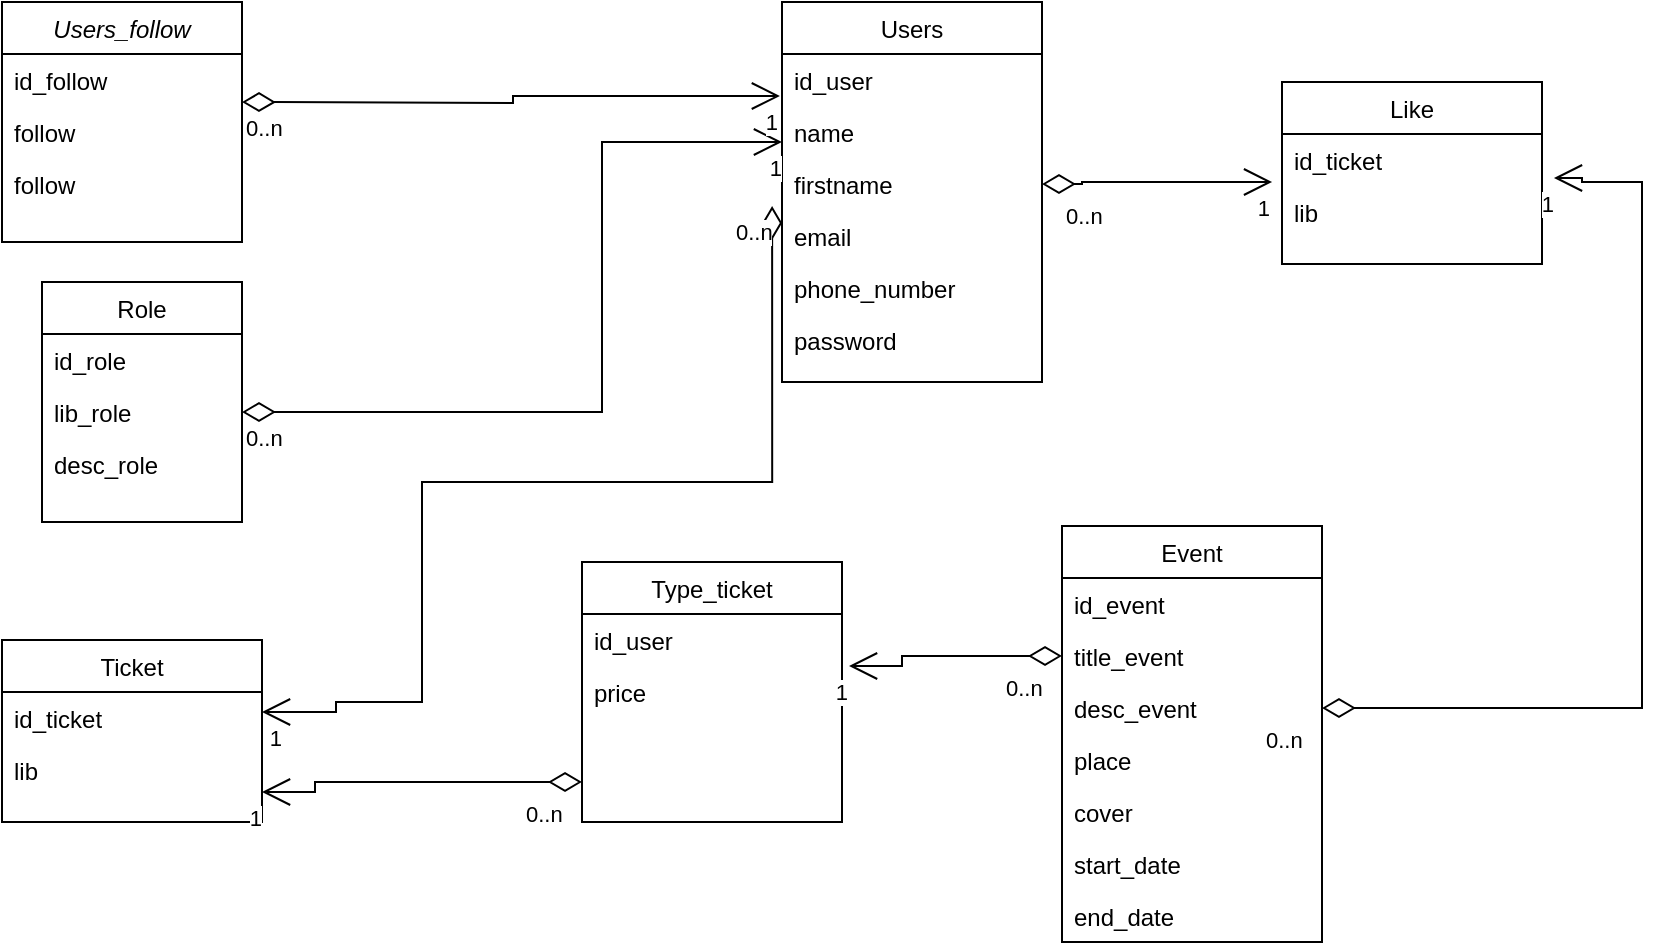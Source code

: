 <mxfile version="20.8.1" type="github">
  <diagram id="C5RBs43oDa-KdzZeNtuy" name="Page-1">
    <mxGraphModel dx="880" dy="456" grid="1" gridSize="10" guides="1" tooltips="1" connect="1" arrows="1" fold="1" page="1" pageScale="1" pageWidth="827" pageHeight="1169" math="0" shadow="0">
      <root>
        <mxCell id="WIyWlLk6GJQsqaUBKTNV-0" />
        <mxCell id="WIyWlLk6GJQsqaUBKTNV-1" parent="WIyWlLk6GJQsqaUBKTNV-0" />
        <mxCell id="zkfFHV4jXpPFQw0GAbJ--0" value="Users_follow" style="swimlane;fontStyle=2;align=center;verticalAlign=top;childLayout=stackLayout;horizontal=1;startSize=26;horizontalStack=0;resizeParent=1;resizeLast=0;collapsible=1;marginBottom=0;rounded=0;shadow=0;strokeWidth=1;" parent="WIyWlLk6GJQsqaUBKTNV-1" vertex="1">
          <mxGeometry x="70" y="30" width="120" height="120" as="geometry">
            <mxRectangle x="230" y="140" width="160" height="26" as="alternateBounds" />
          </mxGeometry>
        </mxCell>
        <mxCell id="zkfFHV4jXpPFQw0GAbJ--1" value="id_follow" style="text;align=left;verticalAlign=top;spacingLeft=4;spacingRight=4;overflow=hidden;rotatable=0;points=[[0,0.5],[1,0.5]];portConstraint=eastwest;" parent="zkfFHV4jXpPFQw0GAbJ--0" vertex="1">
          <mxGeometry y="26" width="120" height="26" as="geometry" />
        </mxCell>
        <mxCell id="zkfFHV4jXpPFQw0GAbJ--2" value="follow" style="text;align=left;verticalAlign=top;spacingLeft=4;spacingRight=4;overflow=hidden;rotatable=0;points=[[0,0.5],[1,0.5]];portConstraint=eastwest;rounded=0;shadow=0;html=0;" parent="zkfFHV4jXpPFQw0GAbJ--0" vertex="1">
          <mxGeometry y="52" width="120" height="26" as="geometry" />
        </mxCell>
        <mxCell id="JeU_PXXNSr5-9UUqcHOH-16" value="follow" style="text;align=left;verticalAlign=top;spacingLeft=4;spacingRight=4;overflow=hidden;rotatable=0;points=[[0,0.5],[1,0.5]];portConstraint=eastwest;rounded=0;shadow=0;html=0;" vertex="1" parent="zkfFHV4jXpPFQw0GAbJ--0">
          <mxGeometry y="78" width="120" height="26" as="geometry" />
        </mxCell>
        <mxCell id="zkfFHV4jXpPFQw0GAbJ--6" value="Role" style="swimlane;fontStyle=0;align=center;verticalAlign=top;childLayout=stackLayout;horizontal=1;startSize=26;horizontalStack=0;resizeParent=1;resizeLast=0;collapsible=1;marginBottom=0;rounded=0;shadow=0;strokeWidth=1;" parent="WIyWlLk6GJQsqaUBKTNV-1" vertex="1">
          <mxGeometry x="90" y="170" width="100" height="120" as="geometry">
            <mxRectangle x="130" y="380" width="160" height="26" as="alternateBounds" />
          </mxGeometry>
        </mxCell>
        <mxCell id="zkfFHV4jXpPFQw0GAbJ--7" value="id_role" style="text;align=left;verticalAlign=top;spacingLeft=4;spacingRight=4;overflow=hidden;rotatable=0;points=[[0,0.5],[1,0.5]];portConstraint=eastwest;" parent="zkfFHV4jXpPFQw0GAbJ--6" vertex="1">
          <mxGeometry y="26" width="100" height="26" as="geometry" />
        </mxCell>
        <mxCell id="zkfFHV4jXpPFQw0GAbJ--8" value="lib_role" style="text;align=left;verticalAlign=top;spacingLeft=4;spacingRight=4;overflow=hidden;rotatable=0;points=[[0,0.5],[1,0.5]];portConstraint=eastwest;rounded=0;shadow=0;html=0;" parent="zkfFHV4jXpPFQw0GAbJ--6" vertex="1">
          <mxGeometry y="52" width="100" height="26" as="geometry" />
        </mxCell>
        <mxCell id="zkfFHV4jXpPFQw0GAbJ--11" value="desc_role" style="text;align=left;verticalAlign=top;spacingLeft=4;spacingRight=4;overflow=hidden;rotatable=0;points=[[0,0.5],[1,0.5]];portConstraint=eastwest;" parent="zkfFHV4jXpPFQw0GAbJ--6" vertex="1">
          <mxGeometry y="78" width="100" height="26" as="geometry" />
        </mxCell>
        <mxCell id="zkfFHV4jXpPFQw0GAbJ--17" value="Users" style="swimlane;fontStyle=0;align=center;verticalAlign=top;childLayout=stackLayout;horizontal=1;startSize=26;horizontalStack=0;resizeParent=1;resizeLast=0;collapsible=1;marginBottom=0;rounded=0;shadow=0;strokeWidth=1;" parent="WIyWlLk6GJQsqaUBKTNV-1" vertex="1">
          <mxGeometry x="460" y="30" width="130" height="190" as="geometry">
            <mxRectangle x="550" y="140" width="160" height="26" as="alternateBounds" />
          </mxGeometry>
        </mxCell>
        <mxCell id="zkfFHV4jXpPFQw0GAbJ--18" value="id_user" style="text;align=left;verticalAlign=top;spacingLeft=4;spacingRight=4;overflow=hidden;rotatable=0;points=[[0,0.5],[1,0.5]];portConstraint=eastwest;" parent="zkfFHV4jXpPFQw0GAbJ--17" vertex="1">
          <mxGeometry y="26" width="130" height="26" as="geometry" />
        </mxCell>
        <mxCell id="zkfFHV4jXpPFQw0GAbJ--19" value="name" style="text;align=left;verticalAlign=top;spacingLeft=4;spacingRight=4;overflow=hidden;rotatable=0;points=[[0,0.5],[1,0.5]];portConstraint=eastwest;rounded=0;shadow=0;html=0;" parent="zkfFHV4jXpPFQw0GAbJ--17" vertex="1">
          <mxGeometry y="52" width="130" height="26" as="geometry" />
        </mxCell>
        <mxCell id="zkfFHV4jXpPFQw0GAbJ--20" value="firstname" style="text;align=left;verticalAlign=top;spacingLeft=4;spacingRight=4;overflow=hidden;rotatable=0;points=[[0,0.5],[1,0.5]];portConstraint=eastwest;rounded=0;shadow=0;html=0;" parent="zkfFHV4jXpPFQw0GAbJ--17" vertex="1">
          <mxGeometry y="78" width="130" height="26" as="geometry" />
        </mxCell>
        <mxCell id="zkfFHV4jXpPFQw0GAbJ--21" value="email" style="text;align=left;verticalAlign=top;spacingLeft=4;spacingRight=4;overflow=hidden;rotatable=0;points=[[0,0.5],[1,0.5]];portConstraint=eastwest;rounded=0;shadow=0;html=0;" parent="zkfFHV4jXpPFQw0GAbJ--17" vertex="1">
          <mxGeometry y="104" width="130" height="26" as="geometry" />
        </mxCell>
        <mxCell id="zkfFHV4jXpPFQw0GAbJ--24" value="phone_number" style="text;align=left;verticalAlign=top;spacingLeft=4;spacingRight=4;overflow=hidden;rotatable=0;points=[[0,0.5],[1,0.5]];portConstraint=eastwest;" parent="zkfFHV4jXpPFQw0GAbJ--17" vertex="1">
          <mxGeometry y="130" width="130" height="26" as="geometry" />
        </mxCell>
        <mxCell id="zkfFHV4jXpPFQw0GAbJ--25" value="password" style="text;align=left;verticalAlign=top;spacingLeft=4;spacingRight=4;overflow=hidden;rotatable=0;points=[[0,0.5],[1,0.5]];portConstraint=eastwest;" parent="zkfFHV4jXpPFQw0GAbJ--17" vertex="1">
          <mxGeometry y="156" width="130" height="26" as="geometry" />
        </mxCell>
        <mxCell id="JeU_PXXNSr5-9UUqcHOH-13" value="" style="endArrow=open;html=1;endSize=12;startArrow=diamondThin;startSize=14;startFill=0;edgeStyle=orthogonalEdgeStyle;rounded=0;exitX=1;exitY=0.5;exitDx=0;exitDy=0;" edge="1" parent="WIyWlLk6GJQsqaUBKTNV-1" source="zkfFHV4jXpPFQw0GAbJ--8">
          <mxGeometry x="0.012" y="10" relative="1" as="geometry">
            <mxPoint x="270" y="240" as="sourcePoint" />
            <mxPoint x="460" y="100" as="targetPoint" />
            <Array as="points">
              <mxPoint x="370" y="235" />
              <mxPoint x="370" y="100" />
            </Array>
            <mxPoint as="offset" />
          </mxGeometry>
        </mxCell>
        <mxCell id="JeU_PXXNSr5-9UUqcHOH-14" value="0..n" style="edgeLabel;resizable=0;html=1;align=left;verticalAlign=top;strokeColor=default;" connectable="0" vertex="1" parent="JeU_PXXNSr5-9UUqcHOH-13">
          <mxGeometry x="-1" relative="1" as="geometry" />
        </mxCell>
        <mxCell id="JeU_PXXNSr5-9UUqcHOH-15" value="1" style="edgeLabel;resizable=0;html=1;align=right;verticalAlign=top;strokeColor=default;" connectable="0" vertex="1" parent="JeU_PXXNSr5-9UUqcHOH-13">
          <mxGeometry x="1" relative="1" as="geometry" />
        </mxCell>
        <mxCell id="JeU_PXXNSr5-9UUqcHOH-20" value="" style="endArrow=open;html=1;endSize=12;startArrow=diamondThin;startSize=14;startFill=0;edgeStyle=orthogonalEdgeStyle;rounded=0;entryX=-0.008;entryY=0.808;entryDx=0;entryDy=0;entryPerimeter=0;" edge="1" parent="WIyWlLk6GJQsqaUBKTNV-1" target="zkfFHV4jXpPFQw0GAbJ--18">
          <mxGeometry x="0.125" y="-3" relative="1" as="geometry">
            <mxPoint x="190" y="80" as="sourcePoint" />
            <mxPoint x="350" y="80" as="targetPoint" />
            <mxPoint as="offset" />
          </mxGeometry>
        </mxCell>
        <mxCell id="JeU_PXXNSr5-9UUqcHOH-21" value="0..n" style="edgeLabel;resizable=0;html=1;align=left;verticalAlign=top;strokeColor=default;" connectable="0" vertex="1" parent="JeU_PXXNSr5-9UUqcHOH-20">
          <mxGeometry x="-1" relative="1" as="geometry" />
        </mxCell>
        <mxCell id="JeU_PXXNSr5-9UUqcHOH-22" value="1" style="edgeLabel;resizable=0;html=1;align=right;verticalAlign=top;strokeColor=default;" connectable="0" vertex="1" parent="JeU_PXXNSr5-9UUqcHOH-20">
          <mxGeometry x="1" relative="1" as="geometry" />
        </mxCell>
        <mxCell id="JeU_PXXNSr5-9UUqcHOH-23" value="Event" style="swimlane;fontStyle=0;align=center;verticalAlign=top;childLayout=stackLayout;horizontal=1;startSize=26;horizontalStack=0;resizeParent=1;resizeLast=0;collapsible=1;marginBottom=0;rounded=0;shadow=0;strokeWidth=1;" vertex="1" parent="WIyWlLk6GJQsqaUBKTNV-1">
          <mxGeometry x="600" y="292" width="130" height="208" as="geometry">
            <mxRectangle x="550" y="140" width="160" height="26" as="alternateBounds" />
          </mxGeometry>
        </mxCell>
        <mxCell id="JeU_PXXNSr5-9UUqcHOH-24" value="id_event" style="text;align=left;verticalAlign=top;spacingLeft=4;spacingRight=4;overflow=hidden;rotatable=0;points=[[0,0.5],[1,0.5]];portConstraint=eastwest;" vertex="1" parent="JeU_PXXNSr5-9UUqcHOH-23">
          <mxGeometry y="26" width="130" height="26" as="geometry" />
        </mxCell>
        <mxCell id="JeU_PXXNSr5-9UUqcHOH-25" value="title_event" style="text;align=left;verticalAlign=top;spacingLeft=4;spacingRight=4;overflow=hidden;rotatable=0;points=[[0,0.5],[1,0.5]];portConstraint=eastwest;rounded=0;shadow=0;html=0;" vertex="1" parent="JeU_PXXNSr5-9UUqcHOH-23">
          <mxGeometry y="52" width="130" height="26" as="geometry" />
        </mxCell>
        <mxCell id="JeU_PXXNSr5-9UUqcHOH-26" value="desc_event" style="text;align=left;verticalAlign=top;spacingLeft=4;spacingRight=4;overflow=hidden;rotatable=0;points=[[0,0.5],[1,0.5]];portConstraint=eastwest;rounded=0;shadow=0;html=0;" vertex="1" parent="JeU_PXXNSr5-9UUqcHOH-23">
          <mxGeometry y="78" width="130" height="26" as="geometry" />
        </mxCell>
        <mxCell id="JeU_PXXNSr5-9UUqcHOH-27" value="place" style="text;align=left;verticalAlign=top;spacingLeft=4;spacingRight=4;overflow=hidden;rotatable=0;points=[[0,0.5],[1,0.5]];portConstraint=eastwest;rounded=0;shadow=0;html=0;" vertex="1" parent="JeU_PXXNSr5-9UUqcHOH-23">
          <mxGeometry y="104" width="130" height="26" as="geometry" />
        </mxCell>
        <mxCell id="JeU_PXXNSr5-9UUqcHOH-28" value="cover" style="text;align=left;verticalAlign=top;spacingLeft=4;spacingRight=4;overflow=hidden;rotatable=0;points=[[0,0.5],[1,0.5]];portConstraint=eastwest;" vertex="1" parent="JeU_PXXNSr5-9UUqcHOH-23">
          <mxGeometry y="130" width="130" height="26" as="geometry" />
        </mxCell>
        <mxCell id="JeU_PXXNSr5-9UUqcHOH-29" value="start_date" style="text;align=left;verticalAlign=top;spacingLeft=4;spacingRight=4;overflow=hidden;rotatable=0;points=[[0,0.5],[1,0.5]];portConstraint=eastwest;" vertex="1" parent="JeU_PXXNSr5-9UUqcHOH-23">
          <mxGeometry y="156" width="130" height="26" as="geometry" />
        </mxCell>
        <mxCell id="JeU_PXXNSr5-9UUqcHOH-44" value="end_date" style="text;align=left;verticalAlign=top;spacingLeft=4;spacingRight=4;overflow=hidden;rotatable=0;points=[[0,0.5],[1,0.5]];portConstraint=eastwest;" vertex="1" parent="JeU_PXXNSr5-9UUqcHOH-23">
          <mxGeometry y="182" width="130" height="26" as="geometry" />
        </mxCell>
        <mxCell id="JeU_PXXNSr5-9UUqcHOH-30" value="Type_ticket" style="swimlane;fontStyle=0;align=center;verticalAlign=top;childLayout=stackLayout;horizontal=1;startSize=26;horizontalStack=0;resizeParent=1;resizeLast=0;collapsible=1;marginBottom=0;rounded=0;shadow=0;strokeWidth=1;" vertex="1" parent="WIyWlLk6GJQsqaUBKTNV-1">
          <mxGeometry x="360" y="310" width="130" height="130" as="geometry">
            <mxRectangle x="550" y="140" width="160" height="26" as="alternateBounds" />
          </mxGeometry>
        </mxCell>
        <mxCell id="JeU_PXXNSr5-9UUqcHOH-31" value="id_user" style="text;align=left;verticalAlign=top;spacingLeft=4;spacingRight=4;overflow=hidden;rotatable=0;points=[[0,0.5],[1,0.5]];portConstraint=eastwest;" vertex="1" parent="JeU_PXXNSr5-9UUqcHOH-30">
          <mxGeometry y="26" width="130" height="26" as="geometry" />
        </mxCell>
        <mxCell id="JeU_PXXNSr5-9UUqcHOH-32" value="price" style="text;align=left;verticalAlign=top;spacingLeft=4;spacingRight=4;overflow=hidden;rotatable=0;points=[[0,0.5],[1,0.5]];portConstraint=eastwest;rounded=0;shadow=0;html=0;" vertex="1" parent="JeU_PXXNSr5-9UUqcHOH-30">
          <mxGeometry y="52" width="130" height="26" as="geometry" />
        </mxCell>
        <mxCell id="JeU_PXXNSr5-9UUqcHOH-37" value="Ticket" style="swimlane;fontStyle=0;align=center;verticalAlign=top;childLayout=stackLayout;horizontal=1;startSize=26;horizontalStack=0;resizeParent=1;resizeLast=0;collapsible=1;marginBottom=0;rounded=0;shadow=0;strokeWidth=1;" vertex="1" parent="WIyWlLk6GJQsqaUBKTNV-1">
          <mxGeometry x="70" y="349" width="130" height="91" as="geometry">
            <mxRectangle x="550" y="140" width="160" height="26" as="alternateBounds" />
          </mxGeometry>
        </mxCell>
        <mxCell id="JeU_PXXNSr5-9UUqcHOH-38" value="id_ticket" style="text;align=left;verticalAlign=top;spacingLeft=4;spacingRight=4;overflow=hidden;rotatable=0;points=[[0,0.5],[1,0.5]];portConstraint=eastwest;" vertex="1" parent="JeU_PXXNSr5-9UUqcHOH-37">
          <mxGeometry y="26" width="130" height="26" as="geometry" />
        </mxCell>
        <mxCell id="JeU_PXXNSr5-9UUqcHOH-39" value="lib" style="text;align=left;verticalAlign=top;spacingLeft=4;spacingRight=4;overflow=hidden;rotatable=0;points=[[0,0.5],[1,0.5]];portConstraint=eastwest;rounded=0;shadow=0;html=0;" vertex="1" parent="JeU_PXXNSr5-9UUqcHOH-37">
          <mxGeometry y="52" width="130" height="26" as="geometry" />
        </mxCell>
        <mxCell id="JeU_PXXNSr5-9UUqcHOH-45" value="" style="endArrow=open;html=1;endSize=12;startArrow=diamondThin;startSize=14;startFill=0;edgeStyle=orthogonalEdgeStyle;rounded=0;exitX=0;exitY=0.5;exitDx=0;exitDy=0;entryX=1.027;entryY=0;entryDx=0;entryDy=0;entryPerimeter=0;" edge="1" parent="WIyWlLk6GJQsqaUBKTNV-1" source="JeU_PXXNSr5-9UUqcHOH-25" target="JeU_PXXNSr5-9UUqcHOH-32">
          <mxGeometry x="0.012" y="10" relative="1" as="geometry">
            <mxPoint x="530" y="385" as="sourcePoint" />
            <mxPoint x="800" y="250" as="targetPoint" />
            <Array as="points">
              <mxPoint x="520" y="357" />
              <mxPoint x="520" y="362" />
            </Array>
            <mxPoint as="offset" />
          </mxGeometry>
        </mxCell>
        <mxCell id="JeU_PXXNSr5-9UUqcHOH-46" value="0..n" style="edgeLabel;resizable=0;html=1;align=left;verticalAlign=top;strokeColor=default;" connectable="0" vertex="1" parent="JeU_PXXNSr5-9UUqcHOH-45">
          <mxGeometry x="-1" relative="1" as="geometry">
            <mxPoint x="-30" y="3" as="offset" />
          </mxGeometry>
        </mxCell>
        <mxCell id="JeU_PXXNSr5-9UUqcHOH-47" value="1" style="edgeLabel;resizable=0;html=1;align=right;verticalAlign=top;strokeColor=default;" connectable="0" vertex="1" parent="JeU_PXXNSr5-9UUqcHOH-45">
          <mxGeometry x="1" relative="1" as="geometry" />
        </mxCell>
        <mxCell id="JeU_PXXNSr5-9UUqcHOH-60" value="" style="endArrow=open;html=1;endSize=12;startArrow=diamondThin;startSize=14;startFill=0;edgeStyle=orthogonalEdgeStyle;rounded=0;exitX=-0.038;exitY=-0.077;exitDx=0;exitDy=0;entryX=1.027;entryY=0;entryDx=0;entryDy=0;entryPerimeter=0;exitPerimeter=0;" edge="1" parent="WIyWlLk6GJQsqaUBKTNV-1" source="zkfFHV4jXpPFQw0GAbJ--21">
          <mxGeometry x="0.012" y="10" relative="1" as="geometry">
            <mxPoint x="300" y="385" as="sourcePoint" />
            <mxPoint x="200" y="385" as="targetPoint" />
            <Array as="points">
              <mxPoint x="455" y="270" />
              <mxPoint x="280" y="270" />
              <mxPoint x="280" y="380" />
              <mxPoint x="237" y="380" />
              <mxPoint x="237" y="385" />
            </Array>
            <mxPoint as="offset" />
          </mxGeometry>
        </mxCell>
        <mxCell id="JeU_PXXNSr5-9UUqcHOH-61" value="0..n" style="edgeLabel;resizable=0;html=1;align=left;verticalAlign=top;strokeColor=default;" connectable="0" vertex="1" parent="JeU_PXXNSr5-9UUqcHOH-60">
          <mxGeometry x="-1" relative="1" as="geometry">
            <mxPoint x="-20" as="offset" />
          </mxGeometry>
        </mxCell>
        <mxCell id="JeU_PXXNSr5-9UUqcHOH-62" value="1" style="edgeLabel;resizable=0;html=1;align=right;verticalAlign=top;strokeColor=default;" connectable="0" vertex="1" parent="JeU_PXXNSr5-9UUqcHOH-60">
          <mxGeometry x="1" relative="1" as="geometry">
            <mxPoint x="10" as="offset" />
          </mxGeometry>
        </mxCell>
        <mxCell id="JeU_PXXNSr5-9UUqcHOH-64" value="" style="endArrow=open;html=1;endSize=12;startArrow=diamondThin;startSize=14;startFill=0;edgeStyle=orthogonalEdgeStyle;rounded=0;entryX=1.027;entryY=0;entryDx=0;entryDy=0;entryPerimeter=0;" edge="1" parent="WIyWlLk6GJQsqaUBKTNV-1">
          <mxGeometry x="0.012" y="10" relative="1" as="geometry">
            <mxPoint x="360" y="420" as="sourcePoint" />
            <mxPoint x="200" y="425" as="targetPoint" />
            <Array as="points">
              <mxPoint x="226.49" y="420" />
              <mxPoint x="226.49" y="425" />
            </Array>
            <mxPoint as="offset" />
          </mxGeometry>
        </mxCell>
        <mxCell id="JeU_PXXNSr5-9UUqcHOH-65" value="0..n" style="edgeLabel;resizable=0;html=1;align=left;verticalAlign=top;strokeColor=default;" connectable="0" vertex="1" parent="JeU_PXXNSr5-9UUqcHOH-64">
          <mxGeometry x="-1" relative="1" as="geometry">
            <mxPoint x="-30" y="3" as="offset" />
          </mxGeometry>
        </mxCell>
        <mxCell id="JeU_PXXNSr5-9UUqcHOH-66" value="1" style="edgeLabel;resizable=0;html=1;align=right;verticalAlign=top;strokeColor=default;" connectable="0" vertex="1" parent="JeU_PXXNSr5-9UUqcHOH-64">
          <mxGeometry x="1" relative="1" as="geometry" />
        </mxCell>
        <mxCell id="JeU_PXXNSr5-9UUqcHOH-67" value="Like" style="swimlane;fontStyle=0;align=center;verticalAlign=top;childLayout=stackLayout;horizontal=1;startSize=26;horizontalStack=0;resizeParent=1;resizeLast=0;collapsible=1;marginBottom=0;rounded=0;shadow=0;strokeWidth=1;" vertex="1" parent="WIyWlLk6GJQsqaUBKTNV-1">
          <mxGeometry x="710" y="70" width="130" height="91" as="geometry">
            <mxRectangle x="550" y="140" width="160" height="26" as="alternateBounds" />
          </mxGeometry>
        </mxCell>
        <mxCell id="JeU_PXXNSr5-9UUqcHOH-68" value="id_ticket" style="text;align=left;verticalAlign=top;spacingLeft=4;spacingRight=4;overflow=hidden;rotatable=0;points=[[0,0.5],[1,0.5]];portConstraint=eastwest;" vertex="1" parent="JeU_PXXNSr5-9UUqcHOH-67">
          <mxGeometry y="26" width="130" height="26" as="geometry" />
        </mxCell>
        <mxCell id="JeU_PXXNSr5-9UUqcHOH-69" value="lib" style="text;align=left;verticalAlign=top;spacingLeft=4;spacingRight=4;overflow=hidden;rotatable=0;points=[[0,0.5],[1,0.5]];portConstraint=eastwest;rounded=0;shadow=0;html=0;" vertex="1" parent="JeU_PXXNSr5-9UUqcHOH-67">
          <mxGeometry y="52" width="130" height="26" as="geometry" />
        </mxCell>
        <mxCell id="JeU_PXXNSr5-9UUqcHOH-70" value="" style="endArrow=open;html=1;endSize=12;startArrow=diamondThin;startSize=14;startFill=0;edgeStyle=orthogonalEdgeStyle;rounded=0;exitX=1;exitY=0.5;exitDx=0;exitDy=0;entryX=1.046;entryY=0.846;entryDx=0;entryDy=0;entryPerimeter=0;" edge="1" parent="WIyWlLk6GJQsqaUBKTNV-1" source="JeU_PXXNSr5-9UUqcHOH-26" target="JeU_PXXNSr5-9UUqcHOH-68">
          <mxGeometry x="-1" y="-384" relative="1" as="geometry">
            <mxPoint x="890" y="360" as="sourcePoint" />
            <mxPoint x="850" y="118" as="targetPoint" />
            <Array as="points">
              <mxPoint x="890" y="383" />
              <mxPoint x="890" y="120" />
              <mxPoint x="860" y="120" />
              <mxPoint x="860" y="118" />
            </Array>
            <mxPoint x="240" y="84" as="offset" />
          </mxGeometry>
        </mxCell>
        <mxCell id="JeU_PXXNSr5-9UUqcHOH-71" value="0..n" style="edgeLabel;resizable=0;html=1;align=left;verticalAlign=top;strokeColor=default;" connectable="0" vertex="1" parent="JeU_PXXNSr5-9UUqcHOH-70">
          <mxGeometry x="-1" relative="1" as="geometry">
            <mxPoint x="-30" y="3" as="offset" />
          </mxGeometry>
        </mxCell>
        <mxCell id="JeU_PXXNSr5-9UUqcHOH-72" value="1" style="edgeLabel;resizable=0;html=1;align=right;verticalAlign=top;strokeColor=default;" connectable="0" vertex="1" parent="JeU_PXXNSr5-9UUqcHOH-70">
          <mxGeometry x="1" relative="1" as="geometry" />
        </mxCell>
        <mxCell id="JeU_PXXNSr5-9UUqcHOH-73" value="" style="endArrow=open;html=1;endSize=12;startArrow=diamondThin;startSize=14;startFill=0;edgeStyle=orthogonalEdgeStyle;rounded=0;entryX=-0.038;entryY=0.923;entryDx=0;entryDy=0;entryPerimeter=0;exitX=1;exitY=0.5;exitDx=0;exitDy=0;" edge="1" parent="WIyWlLk6GJQsqaUBKTNV-1" source="zkfFHV4jXpPFQw0GAbJ--20" target="JeU_PXXNSr5-9UUqcHOH-68">
          <mxGeometry x="0.012" y="10" relative="1" as="geometry">
            <mxPoint x="610" y="110" as="sourcePoint" />
            <mxPoint x="640" y="120" as="targetPoint" />
            <Array as="points">
              <mxPoint x="610" y="121" />
              <mxPoint x="610" y="120" />
            </Array>
            <mxPoint as="offset" />
          </mxGeometry>
        </mxCell>
        <mxCell id="JeU_PXXNSr5-9UUqcHOH-74" value="0..n" style="edgeLabel;resizable=0;html=1;align=left;verticalAlign=top;strokeColor=default;" connectable="0" vertex="1" parent="JeU_PXXNSr5-9UUqcHOH-73">
          <mxGeometry x="-1" relative="1" as="geometry">
            <mxPoint x="10" y="3" as="offset" />
          </mxGeometry>
        </mxCell>
        <mxCell id="JeU_PXXNSr5-9UUqcHOH-75" value="1" style="edgeLabel;resizable=0;html=1;align=right;verticalAlign=top;strokeColor=default;" connectable="0" vertex="1" parent="JeU_PXXNSr5-9UUqcHOH-73">
          <mxGeometry x="1" relative="1" as="geometry" />
        </mxCell>
      </root>
    </mxGraphModel>
  </diagram>
</mxfile>
